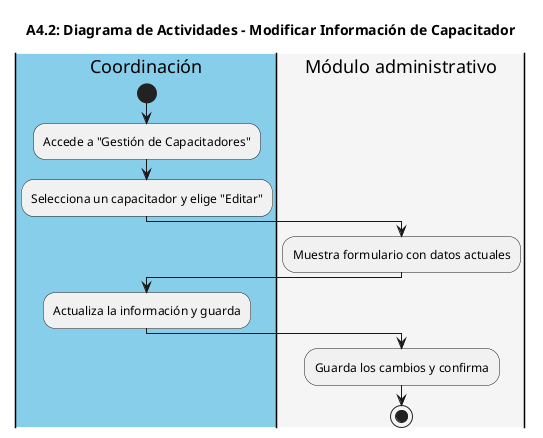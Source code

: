 @startuml
title A4.2: Diagrama de Actividades - Modificar Información de Capacitador

|#skyblue|Coordinación|
start
:Accede a "Gestión de Capacitadores";
:Selecciona un capacitador y elige "Editar";

|#whitesmoke|Módulo administrativo|
:Muestra formulario con datos actuales;

|#skyblue|Coordinación|
:Actualiza la información y guarda;

|#whitesmoke|Módulo administrativo|
:Guarda los cambios y confirma;
stop
@enduml